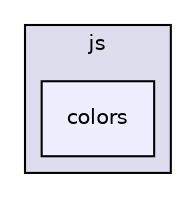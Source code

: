 digraph "libs/angular/angular-material-fileinput-master/bower_components/angular-material/modules/js/colors" {
  compound=true
  node [ fontsize="10", fontname="Helvetica"];
  edge [ labelfontsize="10", labelfontname="Helvetica"];
  subgraph clusterdir_d897d99c4631079a19f1e8c9bbae1589 {
    graph [ bgcolor="#ddddee", pencolor="black", label="js" fontname="Helvetica", fontsize="10", URL="dir_d897d99c4631079a19f1e8c9bbae1589.html"]
  dir_39f7f5095766e964b731058fa2785fbc [shape=box, label="colors", style="filled", fillcolor="#eeeeff", pencolor="black", URL="dir_39f7f5095766e964b731058fa2785fbc.html"];
  }
}
